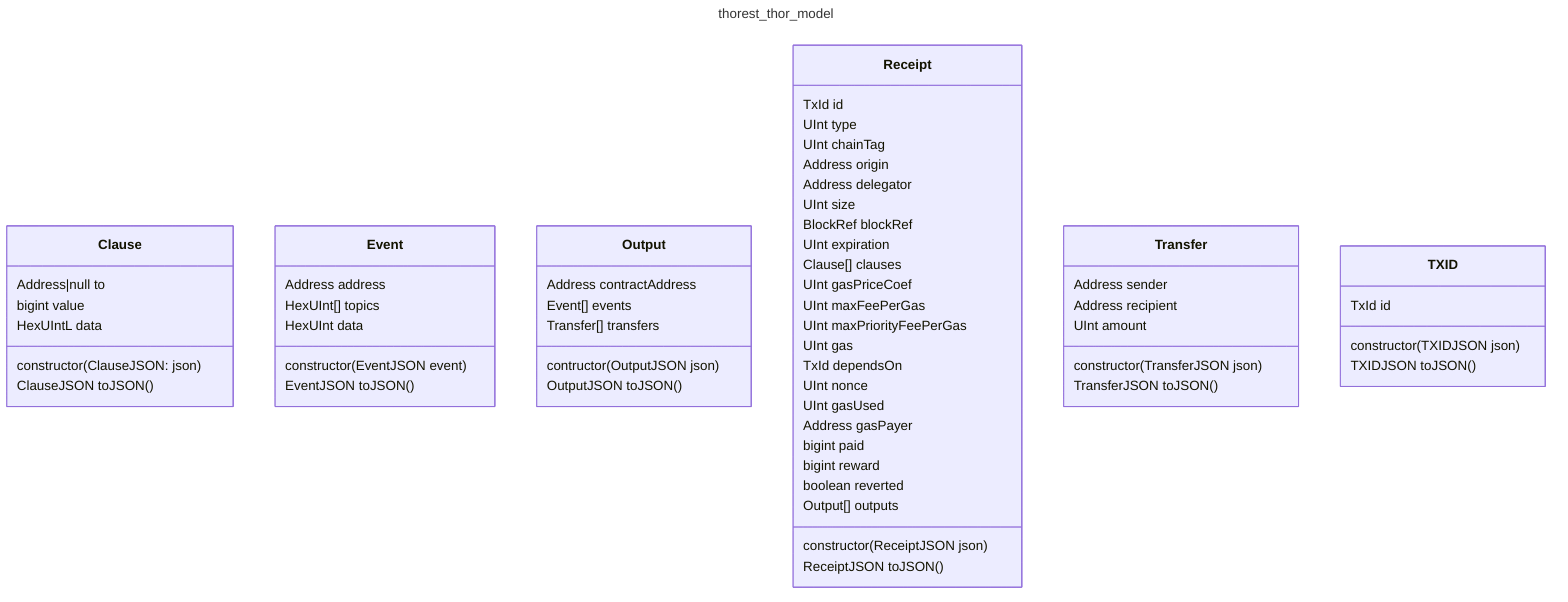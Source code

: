 ---
title: thorest_thor_model
---
classDiagram
    class Clause {
        Address|null to
        bigint value
        HexUIntL data
        constructor(ClauseJSON: json)
        ClauseJSON toJSON()
    }
    class Event {
        Address address
        HexUInt[] topics
        HexUInt data
        constructor(EventJSON event)
        EventJSON toJSON()
    }
    class Output {
        Address contractAddress
        Event[] events
        Transfer[] transfers
        contructor(OutputJSON json)
        OutputJSON toJSON()
    }
    class Receipt {
        TxId id
        UInt type
        UInt chainTag
        Address origin
        Address delegator
        UInt size
        BlockRef blockRef
        UInt expiration
        Clause[] clauses
        UInt gasPriceCoef
        UInt maxFeePerGas
        UInt maxPriorityFeePerGas
        UInt gas
        TxId dependsOn
        UInt nonce
        UInt gasUsed
        Address gasPayer
        bigint paid
        bigint reward
        boolean reverted
        Output[] outputs
        constructor(ReceiptJSON json)
        ReceiptJSON toJSON()
    }
    class Transfer {
        Address sender
        Address recipient
        UInt amount
        constructor(TransferJSON json)
        TransferJSON toJSON()
    }
    class TXID {
        TxId id
        constructor(TXIDJSON json)
        TXIDJSON toJSON()
    }